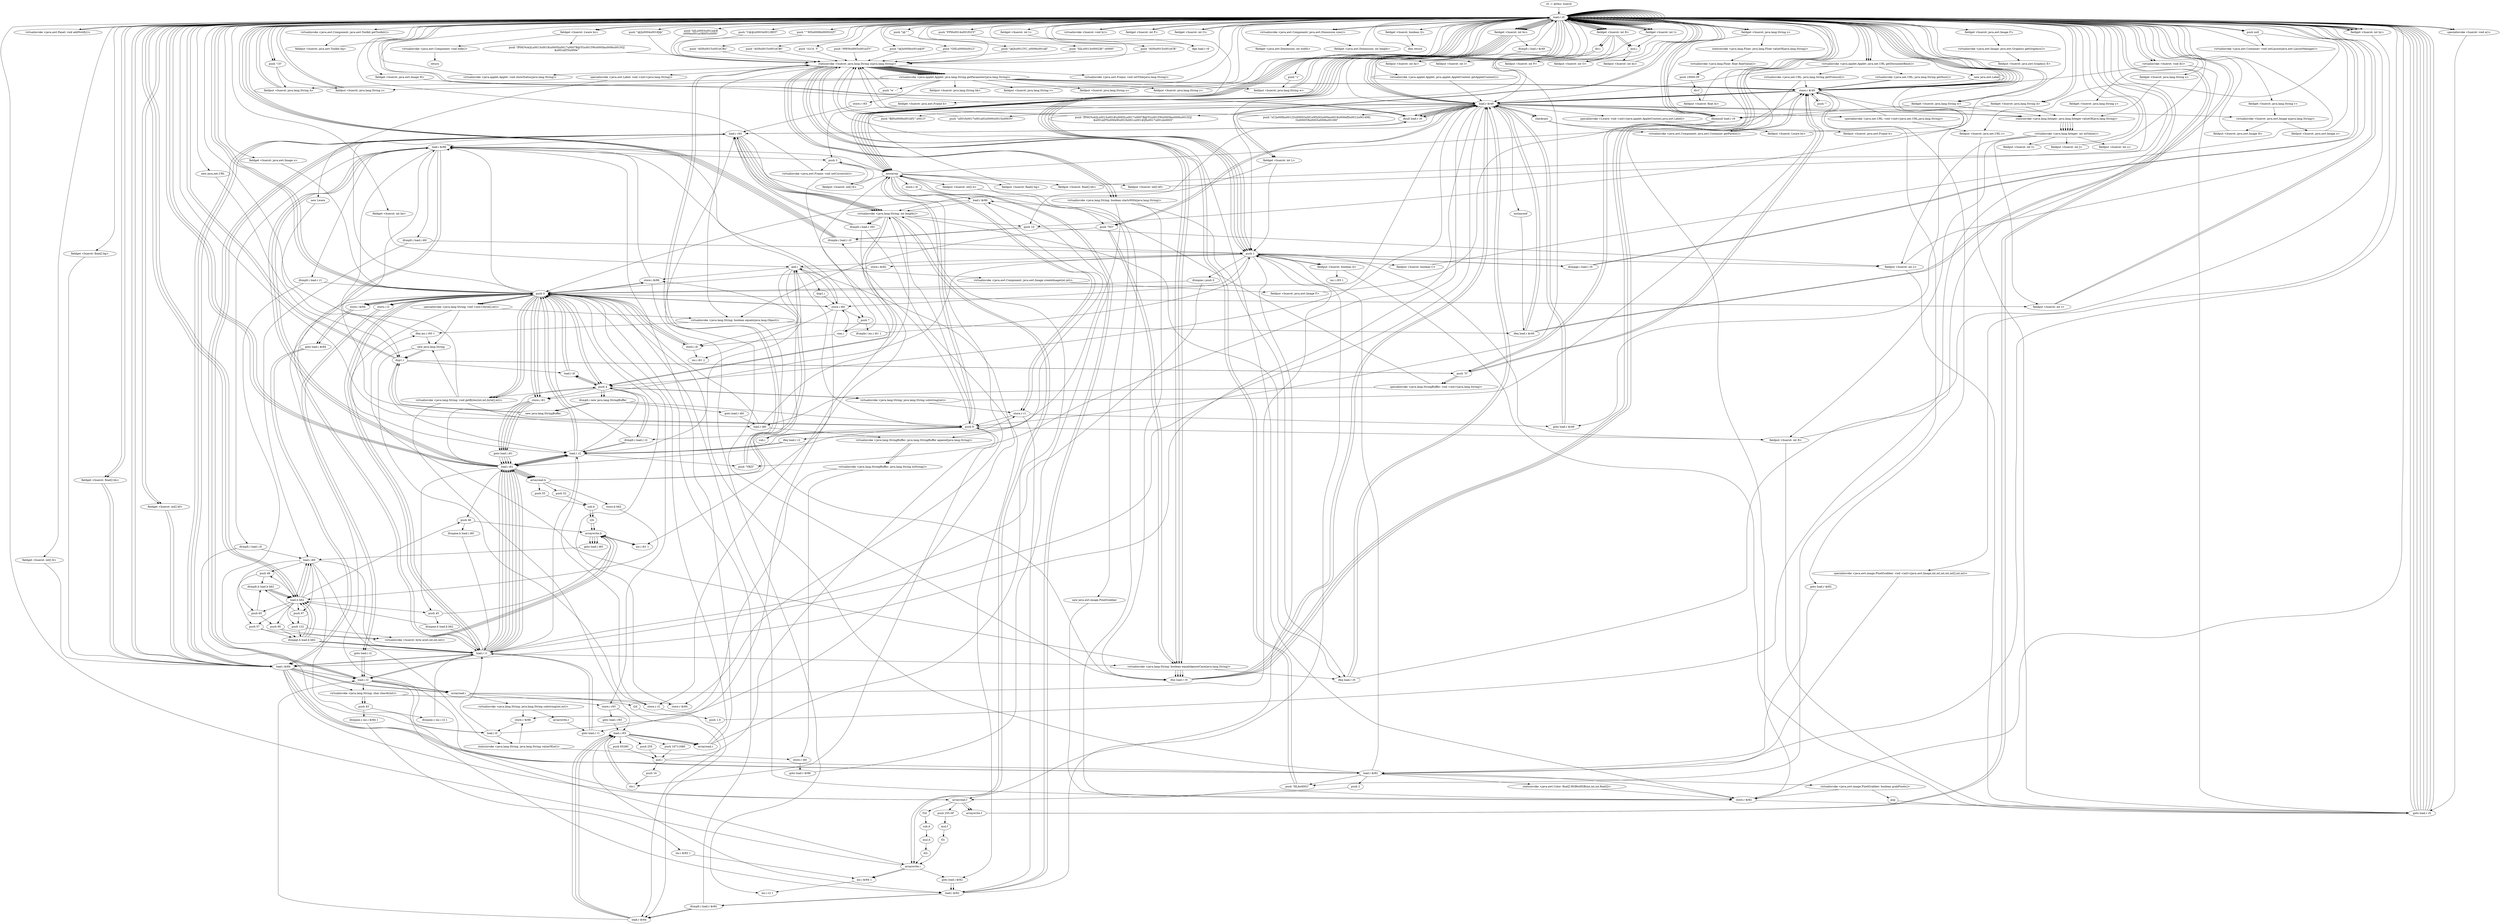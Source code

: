 digraph "" {
    "r0 := @this: huerot"
    "load.r r0"
    "r0 := @this: huerot"->"load.r r0";
    "push null"
    "load.r r0"->"push null";
    "virtualinvoke <java.awt.Container: void setLayout(java.awt.LayoutManager)>"
    "push null"->"virtualinvoke <java.awt.Container: void setLayout(java.awt.LayoutManager)>";
    "virtualinvoke <java.awt.Container: void setLayout(java.awt.LayoutManager)>"->"load.r r0";
    "virtualinvoke <java.awt.Panel: void addNotify()>"
    "load.r r0"->"virtualinvoke <java.awt.Panel: void addNotify()>";
    "virtualinvoke <java.awt.Panel: void addNotify()>"->"load.r r0";
    "load.r r0"->"load.r r0";
    "virtualinvoke <java.awt.Component: java.awt.Toolkit getToolkit()>"
    "load.r r0"->"virtualinvoke <java.awt.Component: java.awt.Toolkit getToolkit()>";
    "fieldput <huerot: java.awt.Toolkit bq>"
    "virtualinvoke <java.awt.Component: java.awt.Toolkit getToolkit()>"->"fieldput <huerot: java.awt.Toolkit bq>";
    "fieldput <huerot: java.awt.Toolkit bq>"->"load.r r0";
    "load.r r0"->"load.r r0";
    "push \"]QL\u0013\u0002]H^\u0000\""
    "load.r r0"->"push \"]QL\u0013\u0002]H^\u0000\"";
    "staticinvoke <huerot: java.lang.String c(java.lang.String)>"
    "push \"]QL\u0013\u0002]H^\u0000\""->"staticinvoke <huerot: java.lang.String c(java.lang.String)>";
    "virtualinvoke <java.applet.Applet: java.lang.String getParameter(java.lang.String)>"
    "staticinvoke <huerot: java.lang.String c(java.lang.String)>"->"virtualinvoke <java.applet.Applet: java.lang.String getParameter(java.lang.String)>";
    "fieldput <huerot: java.lang.String bk>"
    "virtualinvoke <java.applet.Applet: java.lang.String getParameter(java.lang.String)>"->"fieldput <huerot: java.lang.String bk>";
    "fieldput <huerot: java.lang.String bk>"->"load.r r0";
    "push \"MWH\u0003\u001eZV\""
    "load.r r0"->"push \"MWH\u0003\u001eZV\"";
    "push \"MWH\u0003\u001eZV\""->"staticinvoke <huerot: java.lang.String c(java.lang.String)>";
    "staticinvoke <huerot: java.lang.String c(java.lang.String)>"->"virtualinvoke <java.applet.Applet: java.lang.String getParameter(java.lang.String)>";
    "store.r $r49"
    "virtualinvoke <java.applet.Applet: java.lang.String getParameter(java.lang.String)>"->"store.r $r49";
    "load.r $r49"
    "store.r $r49"->"load.r $r49";
    "ifnull load.r r0"
    "load.r $r49"->"ifnull load.r r0";
    "ifnull load.r r0"->"load.r $r49";
    "push \"oU]\u000b\u0012Z\u0005O\u001eWhDO\u000e\u0018\u000efD\u0012\u0014ML\rO\u0000YR\u0003\u0006\u0019H\""
    "load.r $r49"->"push \"oU]\u000b\u0012Z\u0005O\u001eWhDO\u000e\u0018\u000efD\u0012\u0014ML\rO\u0000YR\u0003\u0006\u0019H\"";
    "push \"oU]\u000b\u0012Z\u0005O\u001eWhDO\u000e\u0018\u000efD\u0012\u0014ML\rO\u0000YR\u0003\u0006\u0019H\""->"staticinvoke <huerot: java.lang.String c(java.lang.String)>";
    "virtualinvoke <java.lang.String: boolean startsWith(java.lang.String)>"
    "staticinvoke <huerot: java.lang.String c(java.lang.String)>"->"virtualinvoke <java.lang.String: boolean startsWith(java.lang.String)>";
    "ifne load.r r0"
    "virtualinvoke <java.lang.String: boolean startsWith(java.lang.String)>"->"ifne load.r r0";
    "ifne load.r r0"->"load.r r0";
    "specialinvoke <huerot: void a()>"
    "load.r r0"->"specialinvoke <huerot: void a()>";
    "goto load.r r0"
    "specialinvoke <huerot: void a()>"->"goto load.r r0";
    "goto load.r r0"->"load.r r0";
    "virtualinvoke <java.applet.Applet: java.net.URL getDocumentBase()>"
    "load.r r0"->"virtualinvoke <java.applet.Applet: java.net.URL getDocumentBase()>";
    "virtualinvoke <java.net.URL: java.lang.String getProtocol()>"
    "virtualinvoke <java.applet.Applet: java.net.URL getDocumentBase()>"->"virtualinvoke <java.net.URL: java.lang.String getProtocol()>";
    "store.r $r82"
    "virtualinvoke <java.net.URL: java.lang.String getProtocol()>"->"store.r $r82";
    "store.r $r82"->"goto load.r r0";
    "goto load.r r0"->"load.r r0";
    "load.r r0"->"virtualinvoke <java.applet.Applet: java.net.URL getDocumentBase()>";
    "virtualinvoke <java.net.URL: java.lang.String getHost()>"
    "virtualinvoke <java.applet.Applet: java.net.URL getDocumentBase()>"->"virtualinvoke <java.net.URL: java.lang.String getHost()>";
    "virtualinvoke <java.net.URL: java.lang.String getHost()>"->"store.r $r49";
    "goto load.r $r82"
    "store.r $r49"->"goto load.r $r82";
    "load.r $r82"
    "goto load.r $r82"->"load.r $r82";
    "push \"HLA\u0002\""
    "load.r $r82"->"push \"HLA\u0002\"";
    "push \"HLA\u0002\""->"staticinvoke <huerot: java.lang.String c(java.lang.String)>";
    "virtualinvoke <java.lang.String: boolean equalsIgnoreCase(java.lang.String)>"
    "staticinvoke <huerot: java.lang.String c(java.lang.String)>"->"virtualinvoke <java.lang.String: boolean equalsIgnoreCase(java.lang.String)>";
    "virtualinvoke <java.lang.String: boolean equalsIgnoreCase(java.lang.String)>"->"ifne load.r r0";
    "ifne load.r r0"->"load.r $r49";
    "virtualinvoke <java.lang.String: int length()>"
    "load.r $r49"->"virtualinvoke <java.lang.String: int length()>";
    "ifeq load.r r0"
    "virtualinvoke <java.lang.String: int length()>"->"ifeq load.r r0";
    "ifeq load.r r0"->"load.r $r49";
    "push \"BJN\u0006\u001bFJ^\u0013\""
    "load.r $r49"->"push \"BJN\u0006\u001bFJ^\u0013\"";
    "push \"BJN\u0006\u001bFJ^\u0013\""->"staticinvoke <huerot: java.lang.String c(java.lang.String)>";
    "staticinvoke <huerot: java.lang.String c(java.lang.String)>"->"virtualinvoke <java.lang.String: boolean equalsIgnoreCase(java.lang.String)>";
    "virtualinvoke <java.lang.String: boolean equalsIgnoreCase(java.lang.String)>"->"ifne load.r r0";
    "ifne load.r r0"->"load.r $r49";
    "push \"\u001f\u0017\u001aIG\u0000\u0015\u0003V\""
    "load.r $r49"->"push \"\u001f\u0017\u001aIG\u0000\u0015\u0003V\"";
    "push \"\u001f\u0017\u001aIG\u0000\u0015\u0003V\""->"staticinvoke <huerot: java.lang.String c(java.lang.String)>";
    "virtualinvoke <java.lang.String: boolean equals(java.lang.Object)>"
    "staticinvoke <huerot: java.lang.String c(java.lang.String)>"->"virtualinvoke <java.lang.String: boolean equals(java.lang.Object)>";
    "ifeq load.r $r49"
    "virtualinvoke <java.lang.String: boolean equals(java.lang.Object)>"->"ifeq load.r $r49";
    "ifeq load.r $r49"->"load.r r0";
    "push 1"
    "load.r r0"->"push 1";
    "fieldput <huerot: boolean Q>"
    "push 1"->"fieldput <huerot: boolean Q>";
    "fieldput <huerot: boolean Q>"->"goto load.r r0";
    "goto load.r r0"->"load.r r0";
    "push \"\\@J\u000b\u001e@N\""
    "load.r r0"->"push \"\\@J\u000b\u001e@N\"";
    "push \"\\@J\u000b\u001e@N\""->"staticinvoke <huerot: java.lang.String c(java.lang.String)>";
    "staticinvoke <huerot: java.lang.String c(java.lang.String)>"->"virtualinvoke <java.applet.Applet: java.lang.String getParameter(java.lang.String)>";
    "virtualinvoke <java.applet.Applet: java.lang.String getParameter(java.lang.String)>"->"store.r $r49";
    "store.r $r49"->"load.r $r49";
    "load.r $r49"->"ifnull load.r r0";
    "ifnull load.r r0"->"load.r $r49";
    "push \"NO\""
    "load.r $r49"->"push \"NO\"";
    "push \"NO\""->"virtualinvoke <java.lang.String: boolean equalsIgnoreCase(java.lang.String)>";
    "virtualinvoke <java.lang.String: boolean equalsIgnoreCase(java.lang.String)>"->"ifne load.r r0";
    "ifne load.r r0"->"load.r r0";
    "new java.net.URL"
    "load.r r0"->"new java.net.URL";
    "dup1.r"
    "new java.net.URL"->"dup1.r";
    "dup1.r"->"load.r r0";
    "load.r r0"->"virtualinvoke <java.applet.Applet: java.net.URL getDocumentBase()>";
    "virtualinvoke <java.applet.Applet: java.net.URL getDocumentBase()>"->"load.r $r49";
    "specialinvoke <java.net.URL: void <init>(java.net.URL,java.lang.String)>"
    "load.r $r49"->"specialinvoke <java.net.URL: void <init>(java.net.URL,java.lang.String)>";
    "fieldput <huerot: java.net.URL s>"
    "specialinvoke <java.net.URL: void <init>(java.net.URL,java.lang.String)>"->"fieldput <huerot: java.net.URL s>";
    "fieldput <huerot: java.net.URL s>"->"goto load.r r0";
    "goto load.r r0"->"load.r r0";
    "push \"\\@J\t\u0012YC_\u0006\u001aK\""
    "load.r r0"->"push \"\\@J\t\u0012YC_\u0006\u001aK\"";
    "push \"\\@J\t\u0012YC_\u0006\u001aK\""->"staticinvoke <huerot: java.lang.String c(java.lang.String)>";
    "staticinvoke <huerot: java.lang.String c(java.lang.String)>"->"virtualinvoke <java.applet.Applet: java.lang.String getParameter(java.lang.String)>";
    "push \"w`~\""
    "virtualinvoke <java.applet.Applet: java.lang.String getParameter(java.lang.String)>"->"push \"w`~\"";
    "push \"w`~\""->"staticinvoke <huerot: java.lang.String c(java.lang.String)>";
    "staticinvoke <huerot: java.lang.String c(java.lang.String)>"->"virtualinvoke <java.lang.String: boolean equalsIgnoreCase(java.lang.String)>";
    "virtualinvoke <java.lang.String: boolean equalsIgnoreCase(java.lang.String)>"->"ifeq load.r r0";
    "ifeq load.r r0"->"load.r r0";
    "load.r r0"->"push 1";
    "fieldput <huerot: boolean C>"
    "push 1"->"fieldput <huerot: boolean C>";
    "fieldput <huerot: boolean C>"->"load.r r0";
    "virtualinvoke <java.awt.Component: java.awt.Container getParent()>"
    "load.r r0"->"virtualinvoke <java.awt.Component: java.awt.Container getParent()>";
    "virtualinvoke <java.awt.Component: java.awt.Container getParent()>"->"store.r $r49";
    "goto load.r $r49"
    "store.r $r49"->"goto load.r $r49";
    "goto load.r $r49"->"load.r $r49";
    "instanceof"
    "load.r $r49"->"instanceof";
    "instanceof"->"ifeq load.r $r49";
    "ifeq load.r $r49"->"load.r r0";
    "load.r r0"->"load.r $r49";
    "checkcast"
    "load.r $r49"->"checkcast";
    "fieldput <huerot: java.awt.Frame b>"
    "checkcast"->"fieldput <huerot: java.awt.Frame b>";
    "fieldput <huerot: java.awt.Frame b>"->"load.r r0";
    "fieldget <huerot: java.awt.Frame b>"
    "load.r r0"->"fieldget <huerot: java.awt.Frame b>";
    "push 3"
    "fieldget <huerot: java.awt.Frame b>"->"push 3";
    "virtualinvoke <java.awt.Frame: void setCursor(int)>"
    "push 3"->"virtualinvoke <java.awt.Frame: void setCursor(int)>";
    "virtualinvoke <java.awt.Frame: void setCursor(int)>"->"load.r r0";
    "push \"ASH\u0015\u001eCB\""
    "load.r r0"->"push \"ASH\u0015\u001eCB\"";
    "push \"ASH\u0015\u001eCB\""->"staticinvoke <huerot: java.lang.String c(java.lang.String)>";
    "staticinvoke <huerot: java.lang.String c(java.lang.String)>"->"virtualinvoke <java.applet.Applet: java.lang.String getParameter(java.lang.String)>";
    "virtualinvoke <java.applet.Applet: java.lang.String getParameter(java.lang.String)>"->"store.r $r49";
    "store.r $r49"->"load.r $r49";
    "load.r $r49"->"ifnull load.r r0";
    "ifnull load.r r0"->"load.r $r49";
    "load.r $r49"->"push \"NO\"";
    "push \"NO\""->"virtualinvoke <java.lang.String: boolean equalsIgnoreCase(java.lang.String)>";
    "virtualinvoke <java.lang.String: boolean equalsIgnoreCase(java.lang.String)>"->"ifne load.r r0";
    "ifne load.r r0"->"load.r r0";
    "load.r r0"->"load.r r0";
    "load.r r0"->"load.r $r49";
    "virtualinvoke <huerot: java.awt.Image a(java.lang.String)>"
    "load.r $r49"->"virtualinvoke <huerot: java.awt.Image a(java.lang.String)>";
    "fieldput <huerot: java.awt.Image H>"
    "virtualinvoke <huerot: java.awt.Image a(java.lang.String)>"->"fieldput <huerot: java.awt.Image H>";
    "fieldput <huerot: java.awt.Image H>"->"load.r r0";
    "fieldget <huerot: java.awt.Image H>"
    "load.r r0"->"fieldget <huerot: java.awt.Image H>";
    "fieldget <huerot: java.awt.Image H>"->"ifnull load.r r0";
    "ifnull load.r r0"->"load.r r0";
    "push \"ASH\u0015\u001eCBu\""
    "load.r r0"->"push \"ASH\u0015\u001eCBu\"";
    "push \"ASH\u0015\u001eCBu\""->"staticinvoke <huerot: java.lang.String c(java.lang.String)>";
    "staticinvoke <huerot: java.lang.String c(java.lang.String)>"->"virtualinvoke <java.applet.Applet: java.lang.String getParameter(java.lang.String)>";
    "virtualinvoke <java.applet.Applet: java.lang.String getParameter(java.lang.String)>"->"store.r $r49";
    "store.r $r49"->"load.r $r49";
    "ifnonnull load.r r0"
    "load.r $r49"->"ifnonnull load.r r0";
    "push \"0\""
    "ifnonnull load.r r0"->"push \"0\"";
    "push \"0\""->"store.r $r49";
    "store.r $r49"->"load.r r0";
    "load.r r0"->"load.r $r49";
    "staticinvoke <java.lang.Integer: java.lang.Integer valueOf(java.lang.String)>"
    "load.r $r49"->"staticinvoke <java.lang.Integer: java.lang.Integer valueOf(java.lang.String)>";
    "virtualinvoke <java.lang.Integer: int intValue()>"
    "staticinvoke <java.lang.Integer: java.lang.Integer valueOf(java.lang.String)>"->"virtualinvoke <java.lang.Integer: int intValue()>";
    "fieldput <huerot: int I>"
    "virtualinvoke <java.lang.Integer: int intValue()>"->"fieldput <huerot: int I>";
    "fieldput <huerot: int I>"->"load.r r0";
    "push \"ASH\u0015\u001eCBt\""
    "load.r r0"->"push \"ASH\u0015\u001eCBt\"";
    "push \"ASH\u0015\u001eCBt\""->"staticinvoke <huerot: java.lang.String c(java.lang.String)>";
    "staticinvoke <huerot: java.lang.String c(java.lang.String)>"->"virtualinvoke <java.applet.Applet: java.lang.String getParameter(java.lang.String)>";
    "virtualinvoke <java.applet.Applet: java.lang.String getParameter(java.lang.String)>"->"store.r $r49";
    "store.r $r49"->"load.r $r49";
    "load.r $r49"->"ifnonnull load.r r0";
    "ifnonnull load.r r0"->"push \"0\"";
    "push \"0\""->"store.r $r49";
    "store.r $r49"->"load.r r0";
    "load.r r0"->"load.r $r49";
    "load.r $r49"->"staticinvoke <java.lang.Integer: java.lang.Integer valueOf(java.lang.String)>";
    "staticinvoke <java.lang.Integer: java.lang.Integer valueOf(java.lang.String)>"->"virtualinvoke <java.lang.Integer: int intValue()>";
    "fieldput <huerot: int J>"
    "virtualinvoke <java.lang.Integer: int intValue()>"->"fieldput <huerot: int J>";
    "fieldput <huerot: int J>"->"load.r r0";
    "load.r r0"->"load.r r0";
    "push \"cLC4.`f\""
    "load.r r0"->"push \"cLC4.`f\"";
    "push \"cLC4.`f\""->"staticinvoke <huerot: java.lang.String c(java.lang.String)>";
    "staticinvoke <huerot: java.lang.String c(java.lang.String)>"->"virtualinvoke <java.applet.Applet: java.lang.String getParameter(java.lang.String)>";
    "fieldput <huerot: java.lang.String A>"
    "virtualinvoke <java.applet.Applet: java.lang.String getParameter(java.lang.String)>"->"fieldput <huerot: java.lang.String A>";
    "fieldput <huerot: java.lang.String A>"->"load.r r0";
    "fieldget <huerot: java.lang.String A>"
    "load.r r0"->"fieldget <huerot: java.lang.String A>";
    "fieldget <huerot: java.lang.String A>"->"ifnonnull load.r r0";
    "ifnonnull load.r r0"->"load.r r0";
    "push \"10\""
    "load.r r0"->"push \"10\"";
    "push \"10\""->"fieldput <huerot: java.lang.String A>";
    "fieldput <huerot: java.lang.String A>"->"load.r r0";
    "load.r r0"->"load.r r0";
    "load.r r0"->"fieldget <huerot: java.lang.String A>";
    "fieldget <huerot: java.lang.String A>"->"staticinvoke <java.lang.Integer: java.lang.Integer valueOf(java.lang.String)>";
    "staticinvoke <java.lang.Integer: java.lang.Integer valueOf(java.lang.String)>"->"virtualinvoke <java.lang.Integer: int intValue()>";
    "fieldput <huerot: int u>"
    "virtualinvoke <java.lang.Integer: int intValue()>"->"fieldput <huerot: int u>";
    "fieldput <huerot: int u>"->"load.r r0";
    "load.r r0"->"load.r r0";
    "push \"GHL\u0000\u0012\""
    "load.r r0"->"push \"GHL\u0000\u0012\"";
    "push \"GHL\u0000\u0012\""->"staticinvoke <huerot: java.lang.String c(java.lang.String)>";
    "staticinvoke <huerot: java.lang.String c(java.lang.String)>"->"virtualinvoke <java.applet.Applet: java.lang.String getParameter(java.lang.String)>";
    "fieldput <huerot: java.lang.String v>"
    "virtualinvoke <java.applet.Applet: java.lang.String getParameter(java.lang.String)>"->"fieldput <huerot: java.lang.String v>";
    "fieldput <huerot: java.lang.String v>"->"load.r r0";
    "load.r r0"->"load.r r0";
    "push \"\\@^\""
    "load.r r0"->"push \"\\@^\"";
    "push \"\\@^\""->"staticinvoke <huerot: java.lang.String c(java.lang.String)>";
    "staticinvoke <huerot: java.lang.String c(java.lang.String)>"->"virtualinvoke <java.applet.Applet: java.lang.String getParameter(java.lang.String)>";
    "fieldput <huerot: java.lang.String w>"
    "virtualinvoke <java.applet.Applet: java.lang.String getParameter(java.lang.String)>"->"fieldput <huerot: java.lang.String w>";
    "fieldput <huerot: java.lang.String w>"->"load.r r0";
    "fieldget <huerot: java.lang.String w>"
    "load.r r0"->"fieldget <huerot: java.lang.String w>";
    "fieldget <huerot: java.lang.String w>"->"ifnonnull load.r r0";
    "ifnonnull load.r r0"->"load.r r0";
    "push \"1\""
    "load.r r0"->"push \"1\"";
    "push \"1\""->"fieldput <huerot: java.lang.String w>";
    "fieldput <huerot: java.lang.String w>"->"load.r r0";
    "load.r r0"->"load.r r0";
    "push \"FPH\u0014\u001fGCY\""
    "load.r r0"->"push \"FPH\u0014\u001fGCY\"";
    "push \"FPH\u0014\u001fGCY\""->"staticinvoke <huerot: java.lang.String c(java.lang.String)>";
    "staticinvoke <huerot: java.lang.String c(java.lang.String)>"->"virtualinvoke <java.applet.Applet: java.lang.String getParameter(java.lang.String)>";
    "fieldput <huerot: java.lang.String z>"
    "virtualinvoke <java.applet.Applet: java.lang.String getParameter(java.lang.String)>"->"fieldput <huerot: java.lang.String z>";
    "fieldput <huerot: java.lang.String z>"->"load.r r0";
    "fieldget <huerot: java.lang.String z>"
    "load.r r0"->"fieldget <huerot: java.lang.String z>";
    "fieldget <huerot: java.lang.String z>"->"ifnonnull load.r r0";
    "ifnonnull load.r r0"->"load.r r0";
    "load.r r0"->"push \"10\"";
    "push \"10\""->"fieldput <huerot: java.lang.String z>";
    "fieldput <huerot: java.lang.String z>"->"load.r r0";
    "load.r r0"->"load.r r0";
    "load.r r0"->"fieldget <huerot: java.lang.String z>";
    "staticinvoke <java.lang.Float: java.lang.Float valueOf(java.lang.String)>"
    "fieldget <huerot: java.lang.String z>"->"staticinvoke <java.lang.Float: java.lang.Float valueOf(java.lang.String)>";
    "virtualinvoke <java.lang.Float: float floatValue()>"
    "staticinvoke <java.lang.Float: java.lang.Float valueOf(java.lang.String)>"->"virtualinvoke <java.lang.Float: float floatValue()>";
    "push 10000.0F"
    "virtualinvoke <java.lang.Float: float floatValue()>"->"push 10000.0F";
    "div.f"
    "push 10000.0F"->"div.f";
    "fieldput <huerot: float bi>"
    "div.f"->"fieldput <huerot: float bi>";
    "fieldput <huerot: float bi>"->"load.r r0";
    "load.r r0"->"load.r r0";
    "push \"C@@\u0003\u0012BDT\""
    "load.r r0"->"push \"C@@\u0003\u0012BDT\"";
    "push \"C@@\u0003\u0012BDT\""->"staticinvoke <huerot: java.lang.String c(java.lang.String)>";
    "staticinvoke <huerot: java.lang.String c(java.lang.String)>"->"virtualinvoke <java.applet.Applet: java.lang.String getParameter(java.lang.String)>";
    "fieldput <huerot: java.lang.String x>"
    "virtualinvoke <java.applet.Applet: java.lang.String getParameter(java.lang.String)>"->"fieldput <huerot: java.lang.String x>";
    "fieldput <huerot: java.lang.String x>"->"load.r r0";
    "load.r r0"->"load.r r0";
    "push \"^WD\u0008\u0005GQT\""
    "load.r r0"->"push \"^WD\u0008\u0005GQT\"";
    "push \"^WD\u0008\u0005GQT\""->"staticinvoke <huerot: java.lang.String c(java.lang.String)>";
    "staticinvoke <huerot: java.lang.String c(java.lang.String)>"->"virtualinvoke <java.applet.Applet: java.lang.String getParameter(java.lang.String)>";
    "fieldput <huerot: java.lang.String y>"
    "virtualinvoke <java.applet.Applet: java.lang.String getParameter(java.lang.String)>"->"fieldput <huerot: java.lang.String y>";
    "fieldput <huerot: java.lang.String y>"->"load.r r0";
    "load.r r0"->"load.r r0";
    "fieldget <huerot: java.lang.String x>"
    "load.r r0"->"fieldget <huerot: java.lang.String x>";
    "fieldget <huerot: java.lang.String x>"->"staticinvoke <java.lang.Integer: java.lang.Integer valueOf(java.lang.String)>";
    "staticinvoke <java.lang.Integer: java.lang.Integer valueOf(java.lang.String)>"->"virtualinvoke <java.lang.Integer: int intValue()>";
    "fieldput <huerot: int t>"
    "virtualinvoke <java.lang.Integer: int intValue()>"->"fieldput <huerot: int t>";
    "fieldput <huerot: int t>"->"load.r r0";
    "load.r r0"->"load.r r0";
    "fieldget <huerot: java.lang.String y>"
    "load.r r0"->"fieldget <huerot: java.lang.String y>";
    "fieldget <huerot: java.lang.String y>"->"staticinvoke <java.lang.Integer: java.lang.Integer valueOf(java.lang.String)>";
    "staticinvoke <java.lang.Integer: java.lang.Integer valueOf(java.lang.String)>"->"virtualinvoke <java.lang.Integer: int intValue()>";
    "fieldput <huerot: int L>"
    "virtualinvoke <java.lang.Integer: int intValue()>"->"fieldput <huerot: int L>";
    "fieldput <huerot: int L>"->"load.r r0";
    "fieldget <huerot: int t>"
    "load.r r0"->"fieldget <huerot: int t>";
    "ifge load.r r0"
    "fieldget <huerot: int t>"->"ifge load.r r0";
    "ifge load.r r0"->"load.r r0";
    "push 0"
    "load.r r0"->"push 0";
    "push 0"->"fieldput <huerot: int t>";
    "fieldput <huerot: int t>"->"load.r r0";
    "fieldget <huerot: int L>"
    "load.r r0"->"fieldget <huerot: int L>";
    "push 10"
    "fieldget <huerot: int L>"->"push 10";
    "ifcmple.i load.r r0"
    "push 10"->"ifcmple.i load.r r0";
    "ifcmple.i load.r r0"->"load.r r0";
    "load.r r0"->"push 10";
    "push 10"->"fieldput <huerot: int L>";
    "fieldput <huerot: int L>"->"goto load.r r0";
    "goto load.r r0"->"load.r r0";
    "load.r r0"->"load.r r0";
    "load.r r0"->"fieldget <huerot: java.lang.String w>";
    "fieldget <huerot: java.lang.String w>"->"staticinvoke <java.lang.Integer: java.lang.Integer valueOf(java.lang.String)>";
    "staticinvoke <java.lang.Integer: java.lang.Integer valueOf(java.lang.String)>"->"virtualinvoke <java.lang.Integer: int intValue()>";
    "fieldput <huerot: int R>"
    "virtualinvoke <java.lang.Integer: int intValue()>"->"fieldput <huerot: int R>";
    "fieldput <huerot: int R>"->"load.r r0";
    "fieldget <huerot: int R>"
    "load.r r0"->"fieldget <huerot: int R>";
    "push 8"
    "fieldget <huerot: int R>"->"push 8";
    "push 8"->"ifcmple.i load.r r0";
    "ifcmple.i load.r r0"->"load.r r0";
    "load.r r0"->"push 8";
    "push 8"->"fieldput <huerot: int R>";
    "fieldput <huerot: int R>"->"goto load.r r0";
    "goto load.r r0"->"load.r r0";
    "load.r r0"->"load.r r0";
    "virtualinvoke <java.awt.Component: java.awt.Dimension size()>"
    "load.r r0"->"virtualinvoke <java.awt.Component: java.awt.Dimension size()>";
    "fieldget <java.awt.Dimension: int width>"
    "virtualinvoke <java.awt.Component: java.awt.Dimension size()>"->"fieldget <java.awt.Dimension: int width>";
    "fieldget <java.awt.Dimension: int width>"->"load.r r0";
    "load.r r0"->"fieldget <huerot: int R>";
    "div.i"
    "fieldget <huerot: int R>"->"div.i";
    "fieldput <huerot: int by>"
    "div.i"->"fieldput <huerot: int by>";
    "fieldput <huerot: int by>"->"load.r r0";
    "load.r r0"->"load.r r0";
    "load.r r0"->"virtualinvoke <java.awt.Component: java.awt.Dimension size()>";
    "fieldget <java.awt.Dimension: int height>"
    "virtualinvoke <java.awt.Component: java.awt.Dimension size()>"->"fieldget <java.awt.Dimension: int height>";
    "fieldget <java.awt.Dimension: int height>"->"load.r r0";
    "load.r r0"->"fieldget <huerot: int R>";
    "fieldget <huerot: int R>"->"div.i";
    "fieldput <huerot: int l>"
    "div.i"->"fieldput <huerot: int l>";
    "fieldput <huerot: int l>"->"load.r r0";
    "load.r r0"->"load.r r0";
    "fieldget <huerot: int by>"
    "load.r r0"->"fieldget <huerot: int by>";
    "fieldget <huerot: int by>"->"load.r r0";
    "load.r r0"->"fieldget <huerot: int R>";
    "mul.i"
    "fieldget <huerot: int R>"->"mul.i";
    "fieldput <huerot: int P>"
    "mul.i"->"fieldput <huerot: int P>";
    "fieldput <huerot: int P>"->"load.r r0";
    "load.r r0"->"load.r r0";
    "fieldget <huerot: int l>"
    "load.r r0"->"fieldget <huerot: int l>";
    "fieldget <huerot: int l>"->"load.r r0";
    "load.r r0"->"fieldget <huerot: int R>";
    "fieldget <huerot: int R>"->"mul.i";
    "fieldput <huerot: int O>"
    "mul.i"->"fieldput <huerot: int O>";
    "fieldput <huerot: int O>"->"load.r r0";
    "push \"bJL\u0003\u001e@B\r\u000e\u001aOBHIY\u0000\""
    "load.r r0"->"push \"bJL\u0003\u001e@B\r\u000e\u001aOBHIY\u0000\"";
    "push \"bJL\u0003\u001e@B\r\u000e\u001aOBHIY\u0000\""->"staticinvoke <huerot: java.lang.String c(java.lang.String)>";
    "virtualinvoke <java.applet.Applet: void showStatus(java.lang.String)>"
    "staticinvoke <huerot: java.lang.String c(java.lang.String)>"->"virtualinvoke <java.applet.Applet: void showStatus(java.lang.String)>";
    "virtualinvoke <java.applet.Applet: void showStatus(java.lang.String)>"->"load.r r0";
    "load.r r0"->"load.r r0";
    "load.r r0"->"load.r r0";
    "fieldget <huerot: java.lang.String v>"
    "load.r r0"->"fieldget <huerot: java.lang.String v>";
    "fieldget <huerot: java.lang.String v>"->"virtualinvoke <huerot: java.awt.Image a(java.lang.String)>";
    "fieldput <huerot: java.awt.Image o>"
    "virtualinvoke <huerot: java.awt.Image a(java.lang.String)>"->"fieldput <huerot: java.awt.Image o>";
    "fieldput <huerot: java.awt.Image o>"->"load.r r0";
    "load.r r0"->"load.r r0";
    "load.r r0"->"fieldget <huerot: int by>";
    "fieldget <huerot: int by>"->"load.r r0";
    "load.r r0"->"fieldget <huerot: int l>";
    "fieldget <huerot: int l>"->"mul.i";
    "fieldput <huerot: int bs>"
    "mul.i"->"fieldput <huerot: int bs>";
    "fieldput <huerot: int bs>"->"load.r r0";
    "fieldget <huerot: int bs>"
    "load.r r0"->"fieldget <huerot: int bs>";
    "newarray"
    "fieldget <huerot: int bs>"->"newarray";
    "newarray"->"store.r $r49";
    "store.r $r49"->"load.r r0";
    "load.r r0"->"load.r r0";
    "load.r r0"->"fieldget <huerot: int bs>";
    "fieldget <huerot: int bs>"->"newarray";
    "fieldput <huerot: int[] h>"
    "newarray"->"fieldput <huerot: int[] h>";
    "new java.awt.image.PixelGrabber"
    "fieldput <huerot: int[] h>"->"new java.awt.image.PixelGrabber";
    "new java.awt.image.PixelGrabber"->"store.r $r82";
    "store.r $r82"->"load.r $r82";
    "load.r $r82"->"load.r r0";
    "fieldget <huerot: java.awt.Image o>"
    "load.r r0"->"fieldget <huerot: java.awt.Image o>";
    "fieldget <huerot: java.awt.Image o>"->"push 0";
    "push 0"->"push 0";
    "push 0"->"load.r r0";
    "load.r r0"->"fieldget <huerot: int by>";
    "fieldget <huerot: int by>"->"load.r r0";
    "load.r r0"->"fieldget <huerot: int l>";
    "fieldget <huerot: int l>"->"load.r $r49";
    "load.r $r49"->"push 0";
    "push 0"->"load.r r0";
    "load.r r0"->"fieldget <huerot: int by>";
    "specialinvoke <java.awt.image.PixelGrabber: void <init>(java.awt.Image,int,int,int,int,int[],int,int)>"
    "fieldget <huerot: int by>"->"specialinvoke <java.awt.image.PixelGrabber: void <init>(java.awt.Image,int,int,int,int,int[],int,int)>";
    "specialinvoke <java.awt.image.PixelGrabber: void <init>(java.awt.Image,int,int,int,int,int[],int,int)>"->"load.r $r82";
    "virtualinvoke <java.awt.image.PixelGrabber: boolean grabPixels()>"
    "load.r $r82"->"virtualinvoke <java.awt.image.PixelGrabber: boolean grabPixels()>";
    "pop"
    "virtualinvoke <java.awt.image.PixelGrabber: boolean grabPixels()>"->"pop";
    "pop"->"goto load.r r0";
    "goto load.r r0"->"load.r r0";
    "load.r r0"->"load.r r0";
    "load.r r0"->"fieldget <huerot: int bs>";
    "fieldget <huerot: int bs>"->"newarray";
    "fieldput <huerot: float[] bg>"
    "newarray"->"fieldput <huerot: float[] bg>";
    "fieldput <huerot: float[] bg>"->"load.r r0";
    "load.r r0"->"load.r r0";
    "load.r r0"->"fieldget <huerot: int bs>";
    "fieldget <huerot: int bs>"->"newarray";
    "fieldput <huerot: float[] bh>"
    "newarray"->"fieldput <huerot: float[] bh>";
    "fieldput <huerot: float[] bh>"->"load.r r0";
    "load.r r0"->"load.r r0";
    "load.r r0"->"fieldget <huerot: int bs>";
    "fieldget <huerot: int bs>"->"newarray";
    "fieldput <huerot: int[] bf>"
    "newarray"->"fieldput <huerot: int[] bf>";
    "fieldput <huerot: int[] bf>"->"load.r r0";
    "load.r r0"->"load.r r0";
    "load.r r0"->"fieldget <huerot: int bs>";
    "fieldget <huerot: int bs>"->"newarray";
    "fieldput <huerot: int[] K>"
    "newarray"->"fieldput <huerot: int[] K>";
    "fieldput <huerot: int[] K>"->"push 3";
    "push 3"->"newarray";
    "newarray"->"store.r $r82";
    "store.r $r82"->"push 0";
    "store.i $r84"
    "push 0"->"store.i $r84";
    "goto load.i $r84"
    "store.i $r84"->"goto load.i $r84";
    "load.i $r84"
    "goto load.i $r84"->"load.i $r84";
    "load.i $r84"->"load.r r0";
    "load.r r0"->"fieldget <huerot: int bs>";
    "ifcmplt.i load.r $r49"
    "fieldget <huerot: int bs>"->"ifcmplt.i load.r $r49";
    "ifcmplt.i load.r $r49"->"load.r r0";
    "virtualinvoke <huerot: void d()>"
    "load.r r0"->"virtualinvoke <huerot: void d()>";
    "virtualinvoke <huerot: void d()>"->"goto load.r r0";
    "goto load.r r0"->"load.r r0";
    "virtualinvoke <huerot: void h()>"
    "load.r r0"->"virtualinvoke <huerot: void h()>";
    "virtualinvoke <huerot: void h()>"->"load.r r0";
    "load.r r0"->"load.r r0";
    "load.r r0"->"load.r r0";
    "fieldget <huerot: int P>"
    "load.r r0"->"fieldget <huerot: int P>";
    "fieldget <huerot: int P>"->"load.r r0";
    "fieldget <huerot: int O>"
    "load.r r0"->"fieldget <huerot: int O>";
    "fieldget <huerot: int O>"->"load.r r0";
    "fieldget <huerot: int ba>"
    "load.r r0"->"fieldget <huerot: int ba>";
    "add.i"
    "fieldget <huerot: int ba>"->"add.i";
    "virtualinvoke <java.awt.Component: java.awt.Image createImage(int,int)>"
    "add.i"->"virtualinvoke <java.awt.Component: java.awt.Image createImage(int,int)>";
    "fieldput <huerot: java.awt.Image F>"
    "virtualinvoke <java.awt.Component: java.awt.Image createImage(int,int)>"->"fieldput <huerot: java.awt.Image F>";
    "fieldput <huerot: java.awt.Image F>"->"load.r r0";
    "load.r r0"->"load.r r0";
    "fieldget <huerot: java.awt.Image F>"
    "load.r r0"->"fieldget <huerot: java.awt.Image F>";
    "virtualinvoke <java.awt.Image: java.awt.Graphics getGraphics()>"
    "fieldget <huerot: java.awt.Image F>"->"virtualinvoke <java.awt.Image: java.awt.Graphics getGraphics()>";
    "fieldput <huerot: java.awt.Graphics E>"
    "virtualinvoke <java.awt.Image: java.awt.Graphics getGraphics()>"->"fieldput <huerot: java.awt.Graphics E>";
    "fieldput <huerot: java.awt.Graphics E>"->"load.r r0";
    "fieldget <huerot: boolean Q>"
    "load.r r0"->"fieldget <huerot: boolean Q>";
    "ifne return"
    "fieldget <huerot: boolean Q>"->"ifne return";
    "ifne return"->"load.r r0";
    "new java.awt.Label"
    "load.r r0"->"new java.awt.Label";
    "new java.awt.Label"->"store.r $r49";
    "store.r $r49"->"load.r $r49";
    "push \"fPHG%AQL\u0013\u0018\\\u0005L\u0017\u0007B@YG\u0015W\u0005k\u0006\u0015GJ\r$\u001e[FN\u000eW\u001f\u001c\u0014QX\u0017\u001d\u0003\""
    "load.r $r49"->"push \"fPHG%AQL\u0013\u0018\\\u0005L\u0017\u0007B@YG\u0015W\u0005k\u0006\u0015GJ\r$\u001e[FN\u000eW\u001f\u001c\u0014QX\u0017\u001d\u0003\"";
    "push \"fPHG%AQL\u0013\u0018\\\u0005L\u0017\u0007B@YG\u0015W\u0005k\u0006\u0015GJ\r$\u001e[FN\u000eW\u001f\u001c\u0014QX\u0017\u001d\u0003\""->"staticinvoke <huerot: java.lang.String c(java.lang.String)>";
    "specialinvoke <java.awt.Label: void <init>(java.lang.String)>"
    "staticinvoke <huerot: java.lang.String c(java.lang.String)>"->"specialinvoke <java.awt.Label: void <init>(java.lang.String)>";
    "new Lware"
    "specialinvoke <java.awt.Label: void <init>(java.lang.String)>"->"new Lware";
    "new Lware"->"dup1.r";
    "dup1.r"->"load.r r0";
    "virtualinvoke <java.applet.Applet: java.applet.AppletContext getAppletContext()>"
    "load.r r0"->"virtualinvoke <java.applet.Applet: java.applet.AppletContext getAppletContext()>";
    "virtualinvoke <java.applet.Applet: java.applet.AppletContext getAppletContext()>"->"load.r $r49";
    "specialinvoke <Lware: void <init>(java.applet.AppletContext,java.awt.Label)>"
    "load.r $r49"->"specialinvoke <Lware: void <init>(java.applet.AppletContext,java.awt.Label)>";
    "fieldput <huerot: Lware bz>"
    "specialinvoke <Lware: void <init>(java.applet.AppletContext,java.awt.Label)>"->"fieldput <huerot: Lware bz>";
    "fieldput <huerot: Lware bz>"->"load.r r0";
    "fieldget <huerot: Lware bz>"
    "load.r r0"->"fieldget <huerot: Lware bz>";
    "push \"fPHG%AQL\u0013\u0018\\\u0005l\u0017\u0007B@YG\u0015W\u0005k\u0006\u0015GJ\r$\u001e[FN\u000e\""
    "fieldget <huerot: Lware bz>"->"push \"fPHG%AQL\u0013\u0018\\\u0005l\u0017\u0007B@YG\u0015W\u0005k\u0006\u0015GJ\r$\u001e[FN\u000e\"";
    "push \"fPHG%AQL\u0013\u0018\\\u0005l\u0017\u0007B@YG\u0015W\u0005k\u0006\u0015GJ\r$\u001e[FN\u000e\""->"staticinvoke <huerot: java.lang.String c(java.lang.String)>";
    "virtualinvoke <java.awt.Frame: void setTitle(java.lang.String)>"
    "staticinvoke <huerot: java.lang.String c(java.lang.String)>"->"virtualinvoke <java.awt.Frame: void setTitle(java.lang.String)>";
    "virtualinvoke <java.awt.Frame: void setTitle(java.lang.String)>"->"load.r r0";
    "load.r r0"->"fieldget <huerot: Lware bz>";
    "virtualinvoke <java.awt.Component: void hide()>"
    "fieldget <huerot: Lware bz>"->"virtualinvoke <java.awt.Component: void hide()>";
    "return"
    "virtualinvoke <java.awt.Component: void hide()>"->"return";
    "virtualinvoke <huerot: void d()>"->"store.r $r49";
    "store.r $r49"->"load.r r0";
    "load.r r0"->"virtualinvoke <huerot: void d()>";
    "ifcmplt.i load.r $r49"->"load.r $r49";
    "load.r $r49"->"load.i $r84";
    "arrayread.i"
    "load.i $r84"->"arrayread.i";
    "store.i r93"
    "arrayread.i"->"store.i r93";
    "load.i r93"
    "store.i r93"->"load.i r93";
    "push 16711680"
    "load.i r93"->"push 16711680";
    "and.i"
    "push 16711680"->"and.i";
    "push 16"
    "and.i"->"push 16";
    "shr.i"
    "push 16"->"shr.i";
    "shr.i"->"load.i r93";
    "push 65280"
    "load.i r93"->"push 65280";
    "push 65280"->"and.i";
    "and.i"->"push 8";
    "push 8"->"shr.i";
    "shr.i"->"load.i r93";
    "push 255"
    "load.i r93"->"push 255";
    "push 255"->"and.i";
    "and.i"->"load.r $r82";
    "staticinvoke <java.awt.Color: float[] RGBtoHSB(int,int,int,float[])>"
    "load.r $r82"->"staticinvoke <java.awt.Color: float[] RGBtoHSB(int,int,int,float[])>";
    "staticinvoke <java.awt.Color: float[] RGBtoHSB(int,int,int,float[])>"->"store.r $r82";
    "store.r $r82"->"load.r r0";
    "fieldget <huerot: float[] bg>"
    "load.r r0"->"fieldget <huerot: float[] bg>";
    "fieldget <huerot: float[] bg>"->"load.i $r84";
    "load.i $r84"->"load.r $r82";
    "load.r $r82"->"push 0";
    "arrayread.f"
    "push 0"->"arrayread.f";
    "arraywrite.f"
    "arrayread.f"->"arraywrite.f";
    "arraywrite.f"->"load.r r0";
    "fieldget <huerot: float[] bh>"
    "load.r r0"->"fieldget <huerot: float[] bh>";
    "fieldget <huerot: float[] bh>"->"load.i $r84";
    "load.i $r84"->"load.r $r82";
    "load.r $r82"->"push 1";
    "push 1"->"arrayread.f";
    "arrayread.f"->"arraywrite.f";
    "arraywrite.f"->"load.r r0";
    "fieldget <huerot: int[] bf>"
    "load.r r0"->"fieldget <huerot: int[] bf>";
    "fieldget <huerot: int[] bf>"->"load.i $r84";
    "load.i $r84"->"load.r $r82";
    "push 2"
    "load.r $r82"->"push 2";
    "push 2"->"arrayread.f";
    "push 255.0F"
    "arrayread.f"->"push 255.0F";
    "mul.f"
    "push 255.0F"->"mul.f";
    "f2i"
    "mul.f"->"f2i";
    "arraywrite.i"
    "f2i"->"arraywrite.i";
    "arraywrite.i"->"load.r r0";
    "fieldget <huerot: int[] K>"
    "load.r r0"->"fieldget <huerot: int[] K>";
    "fieldget <huerot: int[] K>"->"load.i $r84";
    "load.i $r84"->"load.r r0";
    "load.r r0"->"fieldget <huerot: int[] bf>";
    "fieldget <huerot: int[] bf>"->"load.i $r84";
    "load.i $r84"->"arrayread.i";
    "i2d"
    "arrayread.i"->"i2d";
    "push 1.0"
    "i2d"->"push 1.0";
    "push 1.0"->"load.r r0";
    "load.r r0"->"fieldget <huerot: float[] bh>";
    "fieldget <huerot: float[] bh>"->"load.i $r84";
    "load.i $r84"->"arrayread.f";
    "f2d"
    "arrayread.f"->"f2d";
    "sub.d"
    "f2d"->"sub.d";
    "mul.d"
    "sub.d"->"mul.d";
    "d2i"
    "mul.d"->"d2i";
    "d2i"->"arraywrite.i";
    "inc.i $r84 1"
    "arraywrite.i"->"inc.i $r84 1";
    "virtualinvoke <java.awt.image.PixelGrabber: boolean grabPixels()>"->"store.r $r82";
    "ifcmple.i load.r r0"->"load.r r0";
    "load.r r0"->"fieldget <huerot: int R>";
    "fieldget <huerot: int R>"->"push 1";
    "ifcmpge.i load.r r0"
    "push 1"->"ifcmpge.i load.r r0";
    "ifcmpge.i load.r r0"->"load.r r0";
    "load.r r0"->"push 1";
    "push 1"->"fieldput <huerot: int R>";
    "ifcmple.i load.r r0"->"load.r r0";
    "load.r r0"->"fieldget <huerot: int L>";
    "fieldget <huerot: int L>"->"push 1";
    "push 1"->"ifcmpge.i load.r r0";
    "ifcmpge.i load.r r0"->"load.r r0";
    "load.r r0"->"push 1";
    "push 1"->"fieldput <huerot: int L>";
    "ifeq load.r $r49"->"load.r $r49";
    "load.r $r49"->"checkcast";
    "checkcast"->"virtualinvoke <java.awt.Component: java.awt.Container getParent()>";
    "virtualinvoke <java.awt.Component: java.awt.Container getParent()>"->"store.r $r49";
    "specialinvoke <java.net.URL: void <init>(java.net.URL,java.lang.String)>"->"store.r $r49";
    "store.r $r49"->"load.r r0";
    "load.r r0"->"push null";
    "push null"->"fieldput <huerot: java.net.URL s>";
    "ifeq load.r $r49"->"load.r $r49";
    "push \"YRZI\""
    "load.r $r49"->"push \"YRZI\"";
    "push \"YRZI\""->"staticinvoke <huerot: java.lang.String c(java.lang.String)>";
    "staticinvoke <huerot: java.lang.String c(java.lang.String)>"->"virtualinvoke <java.lang.String: boolean startsWith(java.lang.String)>";
    "virtualinvoke <java.lang.String: boolean startsWith(java.lang.String)>"->"ifeq load.r r0";
    "ifeq load.r r0"->"load.r $r49";
    "push 4"
    "load.r $r49"->"push 4";
    "virtualinvoke <java.lang.String: java.lang.String substring(int)>"
    "push 4"->"virtualinvoke <java.lang.String: java.lang.String substring(int)>";
    "virtualinvoke <java.lang.String: java.lang.String substring(int)>"->"store.r $r49";
    "store.r $r49"->"load.r r0";
    "push \"\\@J\u0004\u0018J@\""
    "load.r r0"->"push \"\\@J\u0004\u0018J@\"";
    "push \"\\@J\u0004\u0018J@\""->"staticinvoke <huerot: java.lang.String c(java.lang.String)>";
    "staticinvoke <huerot: java.lang.String c(java.lang.String)>"->"virtualinvoke <java.applet.Applet: java.lang.String getParameter(java.lang.String)>";
    "store.r r93"
    "virtualinvoke <java.applet.Applet: java.lang.String getParameter(java.lang.String)>"->"store.r r93";
    "load.r r93"
    "store.r r93"->"load.r r93";
    "load.r r93"->"ifnull load.r r0";
    "ifnull load.r r0"->"load.r r93";
    "load.r r93"->"push \"NO\"";
    "push \"NO\""->"virtualinvoke <java.lang.String: boolean equals(java.lang.Object)>";
    "virtualinvoke <java.lang.String: boolean equals(java.lang.Object)>"->"ifne load.r r0";
    "ifne load.r r0"->"load.r r93";
    "load.r r93"->"virtualinvoke <java.lang.String: int length()>";
    "virtualinvoke <java.lang.String: int length()>"->"push 10";
    "push 10"->"ifcmple.i load.r r0";
    "ifcmple.i load.r r0"->"push 1";
    "store.i $r82"
    "push 1"->"store.i $r82";
    "store.i $r82"->"push 0";
    "push 0"->"store.i $r84";
    "store.i $r84"->"goto load.i $r84";
    "goto load.i $r84"->"load.i $r84";
    "load.i $r84"->"load.r r93";
    "load.r r93"->"virtualinvoke <java.lang.String: int length()>";
    "ifcmplt.i load.r r93"
    "virtualinvoke <java.lang.String: int length()>"->"ifcmplt.i load.r r93";
    "goto load.i $r82"
    "ifcmplt.i load.r r93"->"goto load.i $r82";
    "load.i $r82"
    "goto load.i $r82"->"load.i $r82";
    "load.i $r82"->"newarray";
    "store.r r1"
    "newarray"->"store.r r1";
    "store.r r1"->"load.i $r82";
    "load.i $r82"->"push 1";
    "ifcmpne.i push 0"
    "push 1"->"ifcmpne.i push 0";
    "load.r r1"
    "ifcmpne.i push 0"->"load.r r1";
    "load.r r1"->"push 0";
    "push 0"->"load.r r93";
    "load.r r93"->"virtualinvoke <java.lang.String: int length()>";
    "virtualinvoke <java.lang.String: int length()>"->"arraywrite.i";
    "arraywrite.i"->"goto load.i $r82";
    "goto load.i $r82"->"load.i $r82";
    "load.i $r82"->"newarray";
    "store.r $r84"
    "newarray"->"store.r $r84";
    "store.r $r84"->"push 0";
    "store.i $r86"
    "push 0"->"store.i $r86";
    "store.i $r86"->"push 0";
    "store.i r2"
    "push 0"->"store.i r2";
    "goto load.i r2"
    "store.i r2"->"goto load.i r2";
    "load.i r2"
    "goto load.i r2"->"load.i r2";
    "load.i r2"->"load.i $r82";
    "ifcmplt.i load.r $r84"
    "load.i $r82"->"ifcmplt.i load.r $r84";
    "ifcmplt.i load.r $r84"->"push 0";
    "push 0"->"store.i r93";
    "goto load.i r93"
    "store.i r93"->"goto load.i r93";
    "goto load.i r93"->"load.i r93";
    "load.i r93"->"load.i $r82";
    "load.i $r82"->"ifcmplt.i load.r $r84";
    "load.r $r84"
    "ifcmplt.i load.r $r84"->"load.r $r84";
    "load.r $r84"->"load.i r93";
    "arrayread.r"
    "load.i r93"->"arrayread.r";
    "arrayread.r"->"virtualinvoke <java.lang.String: int length()>";
    "virtualinvoke <java.lang.String: int length()>"->"push 8";
    "sub.i"
    "push 8"->"sub.i";
    "sub.i"->"store.i $r86";
    "load.i $r86"
    "store.i $r86"->"load.i $r86";
    "load.i $r86"->"newarray";
    "newarray"->"store.r r1";
    "store.r r1"->"push 8";
    "push 8"->"newarray";
    "store.r r2"
    "newarray"->"store.r r2";
    "store.r r2"->"load.r $r84";
    "load.r $r84"->"load.i r93";
    "load.i r93"->"arrayread.r";
    "arrayread.r"->"push 0";
    "push 0"->"load.i $r86";
    "load.i $r86"->"load.r r1";
    "load.r r1"->"push 0";
    "virtualinvoke <java.lang.String: void getBytes(int,int,byte[],int)>"
    "push 0"->"virtualinvoke <java.lang.String: void getBytes(int,int,byte[],int)>";
    "virtualinvoke <java.lang.String: void getBytes(int,int,byte[],int)>"->"load.r $r84";
    "load.r $r84"->"load.i r93";
    "load.i r93"->"arrayread.r";
    "arrayread.r"->"load.i $r86";
    "load.i $r86"->"load.i $r86";
    "load.i $r86"->"push 8";
    "push 8"->"add.i";
    "load.r r2"
    "add.i"->"load.r r2";
    "load.r r2"->"push 0";
    "push 0"->"virtualinvoke <java.lang.String: void getBytes(int,int,byte[],int)>";
    "virtualinvoke <java.lang.String: void getBytes(int,int,byte[],int)>"->"load.i $r86";
    "push 7"
    "load.i $r86"->"push 7";
    "rem.i"
    "push 7"->"rem.i";
    "store.i i60"
    "rem.i"->"store.i i60";
    "store.i i60"->"load.i $r86";
    "load.i $r86"->"push 3";
    "push 3"->"rem.i";
    "store.i i0"
    "rem.i"->"store.i i0";
    "store.i i0"->"push 0";
    "store.i i61"
    "push 0"->"store.i i61";
    "goto load.i i61"
    "store.i i61"->"goto load.i i61";
    "load.i i61"
    "goto load.i i61"->"load.i i61";
    "load.i i61"->"load.i $r86";
    "ifcmplt.i load.r r1"
    "load.i $r86"->"ifcmplt.i load.r r1";
    "ifcmplt.i load.r r1"->"push 0";
    "push 0"->"store.i i60";
    "store.i i60"->"push 0";
    "push 0"->"store.i i0";
    "store.i i0"->"push 0";
    "push 0"->"store.i i61";
    "store.i i61"->"goto load.i i61";
    "goto load.i i61"->"load.i i61";
    "load.i i61"->"push 4";
    "ifcmplt.i load.r r2"
    "push 4"->"ifcmplt.i load.r r2";
    "ifcmplt.i load.r r2"->"push 4";
    "push 4"->"store.i i61";
    "store.i i61"->"goto load.i i61";
    "goto load.i i61"->"load.i i61";
    "load.i i61"->"push 8";
    "push 8"->"ifcmplt.i load.r r2";
    "ifcmplt.i load.r r2"->"push 0";
    "push 0"->"store.i i61";
    "store.i i61"->"goto load.i i61";
    "goto load.i i61"->"load.i i61";
    "load.i i61"->"load.i $r86";
    "ifcmplt.i load.i i60"
    "load.i $r86"->"ifcmplt.i load.i i60";
    "ifcmplt.i load.i i60"->"push 1";
    "push 1"->"store.i i61";
    "store.i i61"->"goto load.i i61";
    "goto load.i i61"->"load.i i61";
    "load.i i61"->"load.i $r86";
    "ifcmplt.i load.i i0"
    "load.i $r86"->"ifcmplt.i load.i i0";
    "load.i i60"
    "ifcmplt.i load.i i0"->"load.i i60";
    "staticinvoke <java.lang.String: java.lang.String valueOf(int)>"
    "load.i i60"->"staticinvoke <java.lang.String: java.lang.String valueOf(int)>";
    "store.r $r86"
    "staticinvoke <java.lang.String: java.lang.String valueOf(int)>"->"store.r $r86";
    "load.i i0"
    "store.r $r86"->"load.i i0";
    "load.i i0"->"staticinvoke <java.lang.String: java.lang.String valueOf(int)>";
    "store.r i60"
    "staticinvoke <java.lang.String: java.lang.String valueOf(int)>"->"store.r i60";
    "goto load.r $r86"
    "store.r i60"->"goto load.r $r86";
    "load.r $r86"
    "goto load.r $r86"->"load.r $r86";
    "load.r $r86"->"virtualinvoke <java.lang.String: int length()>";
    "virtualinvoke <java.lang.String: int length()>"->"push 4";
    "ifcmplt.i new java.lang.StringBuffer"
    "push 4"->"ifcmplt.i new java.lang.StringBuffer";
    "goto load.r i60"
    "ifcmplt.i new java.lang.StringBuffer"->"goto load.r i60";
    "load.r i60"
    "goto load.r i60"->"load.r i60";
    "load.r i60"->"virtualinvoke <java.lang.String: int length()>";
    "virtualinvoke <java.lang.String: int length()>"->"push 4";
    "push 4"->"ifcmplt.i new java.lang.StringBuffer";
    "ifcmplt.i new java.lang.StringBuffer"->"push 8";
    "push 8"->"newarray";
    "store.r i0"
    "newarray"->"store.r i0";
    "store.r i0"->"load.r $r86";
    "load.r $r86"->"push 0";
    "push 0"->"push 4";
    "load.r i0"
    "push 4"->"load.r i0";
    "load.r i0"->"push 0";
    "push 0"->"virtualinvoke <java.lang.String: void getBytes(int,int,byte[],int)>";
    "virtualinvoke <java.lang.String: void getBytes(int,int,byte[],int)>"->"load.r i60";
    "load.r i60"->"push 0";
    "push 0"->"push 4";
    "push 4"->"load.r i0";
    "load.r i0"->"push 4";
    "push 4"->"virtualinvoke <java.lang.String: void getBytes(int,int,byte[],int)>";
    "new java.lang.String"
    "virtualinvoke <java.lang.String: void getBytes(int,int,byte[],int)>"->"new java.lang.String";
    "new java.lang.String"->"dup1.r";
    "dup1.r"->"load.r i0";
    "load.r i0"->"push 0";
    "specialinvoke <java.lang.String: void <init>(byte[],int)>"
    "push 0"->"specialinvoke <java.lang.String: void <init>(byte[],int)>";
    "specialinvoke <java.lang.String: void <init>(byte[],int)>"->"new java.lang.String";
    "new java.lang.String"->"dup1.r";
    "dup1.r"->"load.r r2";
    "load.r r2"->"push 0";
    "push 0"->"specialinvoke <java.lang.String: void <init>(byte[],int)>";
    "specialinvoke <java.lang.String: void <init>(byte[],int)>"->"virtualinvoke <java.lang.String: boolean equals(java.lang.Object)>";
    "ifeq inc.i r93 1"
    "virtualinvoke <java.lang.String: boolean equals(java.lang.Object)>"->"ifeq inc.i r93 1";
    "ifeq inc.i r93 1"->"new java.lang.String";
    "new java.lang.String"->"store.r r2";
    "store.r r2"->"load.r r2";
    "load.r r2"->"load.r r1";
    "load.r r1"->"push 0";
    "push 0"->"specialinvoke <java.lang.String: void <init>(byte[],int)>";
    "specialinvoke <java.lang.String: void <init>(byte[],int)>"->"load.r r2";
    "load.r r2"->"push \"YRZI\"";
    "push \"YRZI\""->"staticinvoke <huerot: java.lang.String c(java.lang.String)>";
    "staticinvoke <huerot: java.lang.String c(java.lang.String)>"->"virtualinvoke <java.lang.String: boolean startsWith(java.lang.String)>";
    "ifeq load.r r2"
    "virtualinvoke <java.lang.String: boolean startsWith(java.lang.String)>"->"ifeq load.r r2";
    "ifeq load.r r2"->"load.r r2";
    "load.r r2"->"push 4";
    "push 4"->"virtualinvoke <java.lang.String: java.lang.String substring(int)>";
    "virtualinvoke <java.lang.String: java.lang.String substring(int)>"->"store.r r1";
    "store.r r1"->"goto load.r $r49";
    "goto load.r $r49"->"load.r $r49";
    "load.r $r49"->"load.r r1";
    "load.r r1"->"virtualinvoke <java.lang.String: boolean equalsIgnoreCase(java.lang.String)>";
    "virtualinvoke <java.lang.String: boolean equalsIgnoreCase(java.lang.String)>"->"ifeq inc.i r93 1";
    "ifeq inc.i r93 1"->"load.r r0";
    "load.r r0"->"push 1";
    "push 1"->"fieldput <huerot: boolean Q>";
    "inc.i r93 1"
    "fieldput <huerot: boolean Q>"->"inc.i r93 1";
    "ifeq load.r r2"->"load.r r2";
    "load.r r2"->"store.r r1";
    "new java.lang.StringBuffer"
    "ifcmplt.i new java.lang.StringBuffer"->"new java.lang.StringBuffer";
    "new java.lang.StringBuffer"->"dup1.r";
    "dup1.r"->"push \"0\"";
    "specialinvoke <java.lang.StringBuffer: void <init>(java.lang.String)>"
    "push \"0\""->"specialinvoke <java.lang.StringBuffer: void <init>(java.lang.String)>";
    "specialinvoke <java.lang.StringBuffer: void <init>(java.lang.String)>"->"load.r i60";
    "virtualinvoke <java.lang.StringBuffer: java.lang.StringBuffer append(java.lang.String)>"
    "load.r i60"->"virtualinvoke <java.lang.StringBuffer: java.lang.StringBuffer append(java.lang.String)>";
    "virtualinvoke <java.lang.StringBuffer: java.lang.String toString()>"
    "virtualinvoke <java.lang.StringBuffer: java.lang.StringBuffer append(java.lang.String)>"->"virtualinvoke <java.lang.StringBuffer: java.lang.String toString()>";
    "virtualinvoke <java.lang.StringBuffer: java.lang.String toString()>"->"store.r i60";
    "ifcmplt.i new java.lang.StringBuffer"->"new java.lang.StringBuffer";
    "new java.lang.StringBuffer"->"dup1.r";
    "dup1.r"->"push \"0\"";
    "push \"0\""->"specialinvoke <java.lang.StringBuffer: void <init>(java.lang.String)>";
    "specialinvoke <java.lang.StringBuffer: void <init>(java.lang.String)>"->"load.r $r86";
    "load.r $r86"->"virtualinvoke <java.lang.StringBuffer: java.lang.StringBuffer append(java.lang.String)>";
    "virtualinvoke <java.lang.StringBuffer: java.lang.StringBuffer append(java.lang.String)>"->"virtualinvoke <java.lang.StringBuffer: java.lang.String toString()>";
    "virtualinvoke <java.lang.StringBuffer: java.lang.String toString()>"->"store.r $r86";
    "ifcmplt.i load.i i0"->"load.i i0";
    "load.i i0"->"load.r r1";
    "load.r r1"->"load.i i61";
    "arrayread.b"
    "load.i i61"->"arrayread.b";
    "arrayread.b"->"add.i";
    "add.i"->"store.i i0";
    "inc.i i61 2"
    "store.i i0"->"inc.i i61 2";
    "ifcmplt.i load.i i60"->"load.i i60";
    "load.i i60"->"load.r r1";
    "load.r r1"->"load.i i61";
    "load.i i61"->"arrayread.b";
    "arrayread.b"->"add.i";
    "add.i"->"store.i i60";
    "store.i i60"->"inc.i i61 2";
    "ifcmplt.i load.r r2"->"load.r r2";
    "load.r r2"->"load.i i61";
    "load.i i61"->"load.r r2";
    "load.r r2"->"load.i i61";
    "load.i i61"->"arrayread.b";
    "push 55"
    "arrayread.b"->"push 55";
    "sub.b"
    "push 55"->"sub.b";
    "i2b"
    "sub.b"->"i2b";
    "arraywrite.b"
    "i2b"->"arraywrite.b";
    "inc.i i61 1"
    "arraywrite.b"->"inc.i i61 1";
    "ifcmplt.i load.r r2"->"load.r r2";
    "load.r r2"->"load.i i61";
    "load.i i61"->"load.r r2";
    "load.r r2"->"load.i i61";
    "load.i i61"->"arrayread.b";
    "push 52"
    "arrayread.b"->"push 52";
    "push 52"->"sub.b";
    "sub.b"->"i2b";
    "i2b"->"arraywrite.b";
    "arraywrite.b"->"inc.i i61 1";
    "ifcmplt.i load.r r1"->"load.r r1";
    "load.r r1"->"load.i i61";
    "load.i i61"->"arrayread.b";
    "store.b b62"
    "arrayread.b"->"store.b b62";
    "load.b b62"
    "store.b b62"->"load.b b62";
    "push 48"
    "load.b b62"->"push 48";
    "ifcmplt.b load.b b62"
    "push 48"->"ifcmplt.b load.b b62";
    "ifcmplt.b load.b b62"->"load.b b62";
    "push 57"
    "load.b b62"->"push 57";
    "ifcmpgt.b load.b b62"
    "push 57"->"ifcmpgt.b load.b b62";
    "ifcmpgt.b load.b b62"->"load.r r1";
    "load.r r1"->"load.i i61";
    "load.i i61"->"load.r r0";
    "load.r r0"->"load.b b62";
    "load.b b62"->"load.i i60";
    "load.i i60"->"push 48";
    "push 48"->"push 57";
    "virtualinvoke <huerot: byte a(int,int,int,int)>"
    "push 57"->"virtualinvoke <huerot: byte a(int,int,int,int)>";
    "virtualinvoke <huerot: byte a(int,int,int,int)>"->"arraywrite.b";
    "goto load.i i60"
    "arraywrite.b"->"goto load.i i60";
    "goto load.i i60"->"load.i i60";
    "load.i i60"->"load.i i0";
    "load.i i0"->"add.i";
    "dup1.i"
    "add.i"->"dup1.i";
    "dup1.i"->"store.i i60";
    "store.i i60"->"push 7";
    "ifcmple.i inc.i i61 1"
    "push 7"->"ifcmple.i inc.i i61 1";
    "ifcmple.i inc.i i61 1"->"push 1";
    "push 1"->"store.i i60";
    "store.i i60"->"inc.i i61 1";
    "ifcmpgt.b load.b b62"->"load.b b62";
    "push 65"
    "load.b b62"->"push 65";
    "push 65"->"ifcmplt.b load.b b62";
    "ifcmplt.b load.b b62"->"load.b b62";
    "push 90"
    "load.b b62"->"push 90";
    "push 90"->"ifcmpgt.b load.b b62";
    "ifcmpgt.b load.b b62"->"load.r r1";
    "load.r r1"->"load.i i61";
    "load.i i61"->"load.r r0";
    "load.r r0"->"load.b b62";
    "load.b b62"->"load.i i60";
    "load.i i60"->"push 65";
    "push 65"->"push 90";
    "push 90"->"virtualinvoke <huerot: byte a(int,int,int,int)>";
    "virtualinvoke <huerot: byte a(int,int,int,int)>"->"arraywrite.b";
    "arraywrite.b"->"goto load.i i60";
    "ifcmpgt.b load.b b62"->"load.b b62";
    "push 97"
    "load.b b62"->"push 97";
    "push 97"->"ifcmplt.b load.b b62";
    "ifcmplt.b load.b b62"->"load.b b62";
    "push 122"
    "load.b b62"->"push 122";
    "push 122"->"ifcmpgt.b load.b b62";
    "ifcmpgt.b load.b b62"->"load.r r1";
    "load.r r1"->"load.i i61";
    "load.i i61"->"load.r r0";
    "load.r r0"->"load.b b62";
    "load.b b62"->"load.i i60";
    "load.i i60"->"push 97";
    "push 97"->"push 122";
    "push 122"->"virtualinvoke <huerot: byte a(int,int,int,int)>";
    "virtualinvoke <huerot: byte a(int,int,int,int)>"->"arraywrite.b";
    "arraywrite.b"->"goto load.i i60";
    "ifcmpgt.b load.b b62"->"load.b b62";
    "push 45"
    "load.b b62"->"push 45";
    "ifcmpne.b load.b b62"
    "push 45"->"ifcmpne.b load.b b62";
    "ifcmpne.b load.b b62"->"load.r r1";
    "load.r r1"->"load.i i61";
    "push 46"
    "load.i i61"->"push 46";
    "push 46"->"arraywrite.b";
    "arraywrite.b"->"goto load.i i60";
    "ifcmpne.b load.b b62"->"load.b b62";
    "load.b b62"->"push 46";
    "ifcmpne.b load.i i60"
    "push 46"->"ifcmpne.b load.i i60";
    "ifcmpne.b load.i i60"->"load.r r1";
    "load.r r1"->"load.i i61";
    "load.i i61"->"push 45";
    "push 45"->"arraywrite.b";
    "ifcmplt.i load.r $r84"->"load.r $r84";
    "load.r $r84"->"load.i r2";
    "load.i r2"->"load.r r93";
    "load.r r93"->"load.i $r86";
    "load.i $r86"->"load.r r1";
    "load.r r1"->"load.i r2";
    "load.i r2"->"arrayread.i";
    "virtualinvoke <java.lang.String: java.lang.String substring(int,int)>"
    "arrayread.i"->"virtualinvoke <java.lang.String: java.lang.String substring(int,int)>";
    "arraywrite.r"
    "virtualinvoke <java.lang.String: java.lang.String substring(int,int)>"->"arraywrite.r";
    "goto load.r r1"
    "arraywrite.r"->"goto load.r r1";
    "goto load.r r1"->"load.r r1";
    "load.r r1"->"load.i r2";
    "load.i r2"->"arrayread.i";
    "arrayread.i"->"push 1";
    "push 1"->"add.i";
    "add.i"->"store.i $r86";
    "inc.i r2 1"
    "store.i $r86"->"inc.i r2 1";
    "virtualinvoke <java.lang.String: java.lang.String substring(int,int)>"->"store.r $r86";
    "ifcmpne.i push 0"->"push 0";
    "push 0"->"store.i $r84";
    "store.i $r84"->"push 0";
    "push 0"->"store.i r2";
    "store.i r2"->"goto load.i r2";
    "goto load.i r2"->"load.i r2";
    "load.i r2"->"load.r r93";
    "load.r r93"->"virtualinvoke <java.lang.String: int length()>";
    "virtualinvoke <java.lang.String: int length()>"->"ifcmplt.i load.r r93";
    "ifcmplt.i load.r r93"->"goto load.r r1";
    "goto load.r r1"->"load.r r1";
    "load.r r1"->"load.i $r84";
    "load.i $r84"->"load.r r93";
    "load.r r93"->"virtualinvoke <java.lang.String: int length()>";
    "virtualinvoke <java.lang.String: int length()>"->"arraywrite.i";
    "ifcmplt.i load.r r93"->"load.r r93";
    "load.r r93"->"load.i r2";
    "virtualinvoke <java.lang.String: char charAt(int)>"
    "load.i r2"->"virtualinvoke <java.lang.String: char charAt(int)>";
    "push 43"
    "virtualinvoke <java.lang.String: char charAt(int)>"->"push 43";
    "ifcmpne.c inc.i r2 1"
    "push 43"->"ifcmpne.c inc.i r2 1";
    "ifcmpne.c inc.i r2 1"->"load.r r1";
    "load.r r1"->"load.i $r84";
    "load.i $r84"->"load.i r2";
    "load.i r2"->"arraywrite.i";
    "arraywrite.i"->"inc.i $r84 1";
    "inc.i $r84 1"->"inc.i r2 1";
    "virtualinvoke <java.lang.String: char charAt(int)>"->"store.r r2";
    "ifcmplt.i load.r r93"->"load.r r93";
    "load.r r93"->"load.i $r84";
    "load.i $r84"->"virtualinvoke <java.lang.String: char charAt(int)>";
    "virtualinvoke <java.lang.String: char charAt(int)>"->"push 43";
    "ifcmpne.c inc.i $r84 1"
    "push 43"->"ifcmpne.c inc.i $r84 1";
    "inc.i $r82 1"
    "ifcmpne.c inc.i $r84 1"->"inc.i $r82 1";
    "inc.i $r82 1"->"inc.i $r84 1";
    "virtualinvoke <java.lang.String: char charAt(int)>"->"store.r $r84";
    "virtualinvoke <java.net.URL: java.lang.String getHost()>"->"store.r $r49";
    "push \"\""
    "store.r $r49"->"push \"\"";
    "push \"\""->"store.r $r49";
    "virtualinvoke <java.net.URL: java.lang.String getProtocol()>"->"store.r $r49";
    "store.r $r49"->"push \"HLA\u0002\"";
    "push \"HLA\u0002\""->"staticinvoke <huerot: java.lang.String c(java.lang.String)>";
    "staticinvoke <huerot: java.lang.String c(java.lang.String)>"->"store.r $r82";
    "ifnull load.r r0"->"load.r r0";
    "load.r r0"->"specialinvoke <huerot: void a()>";
}
